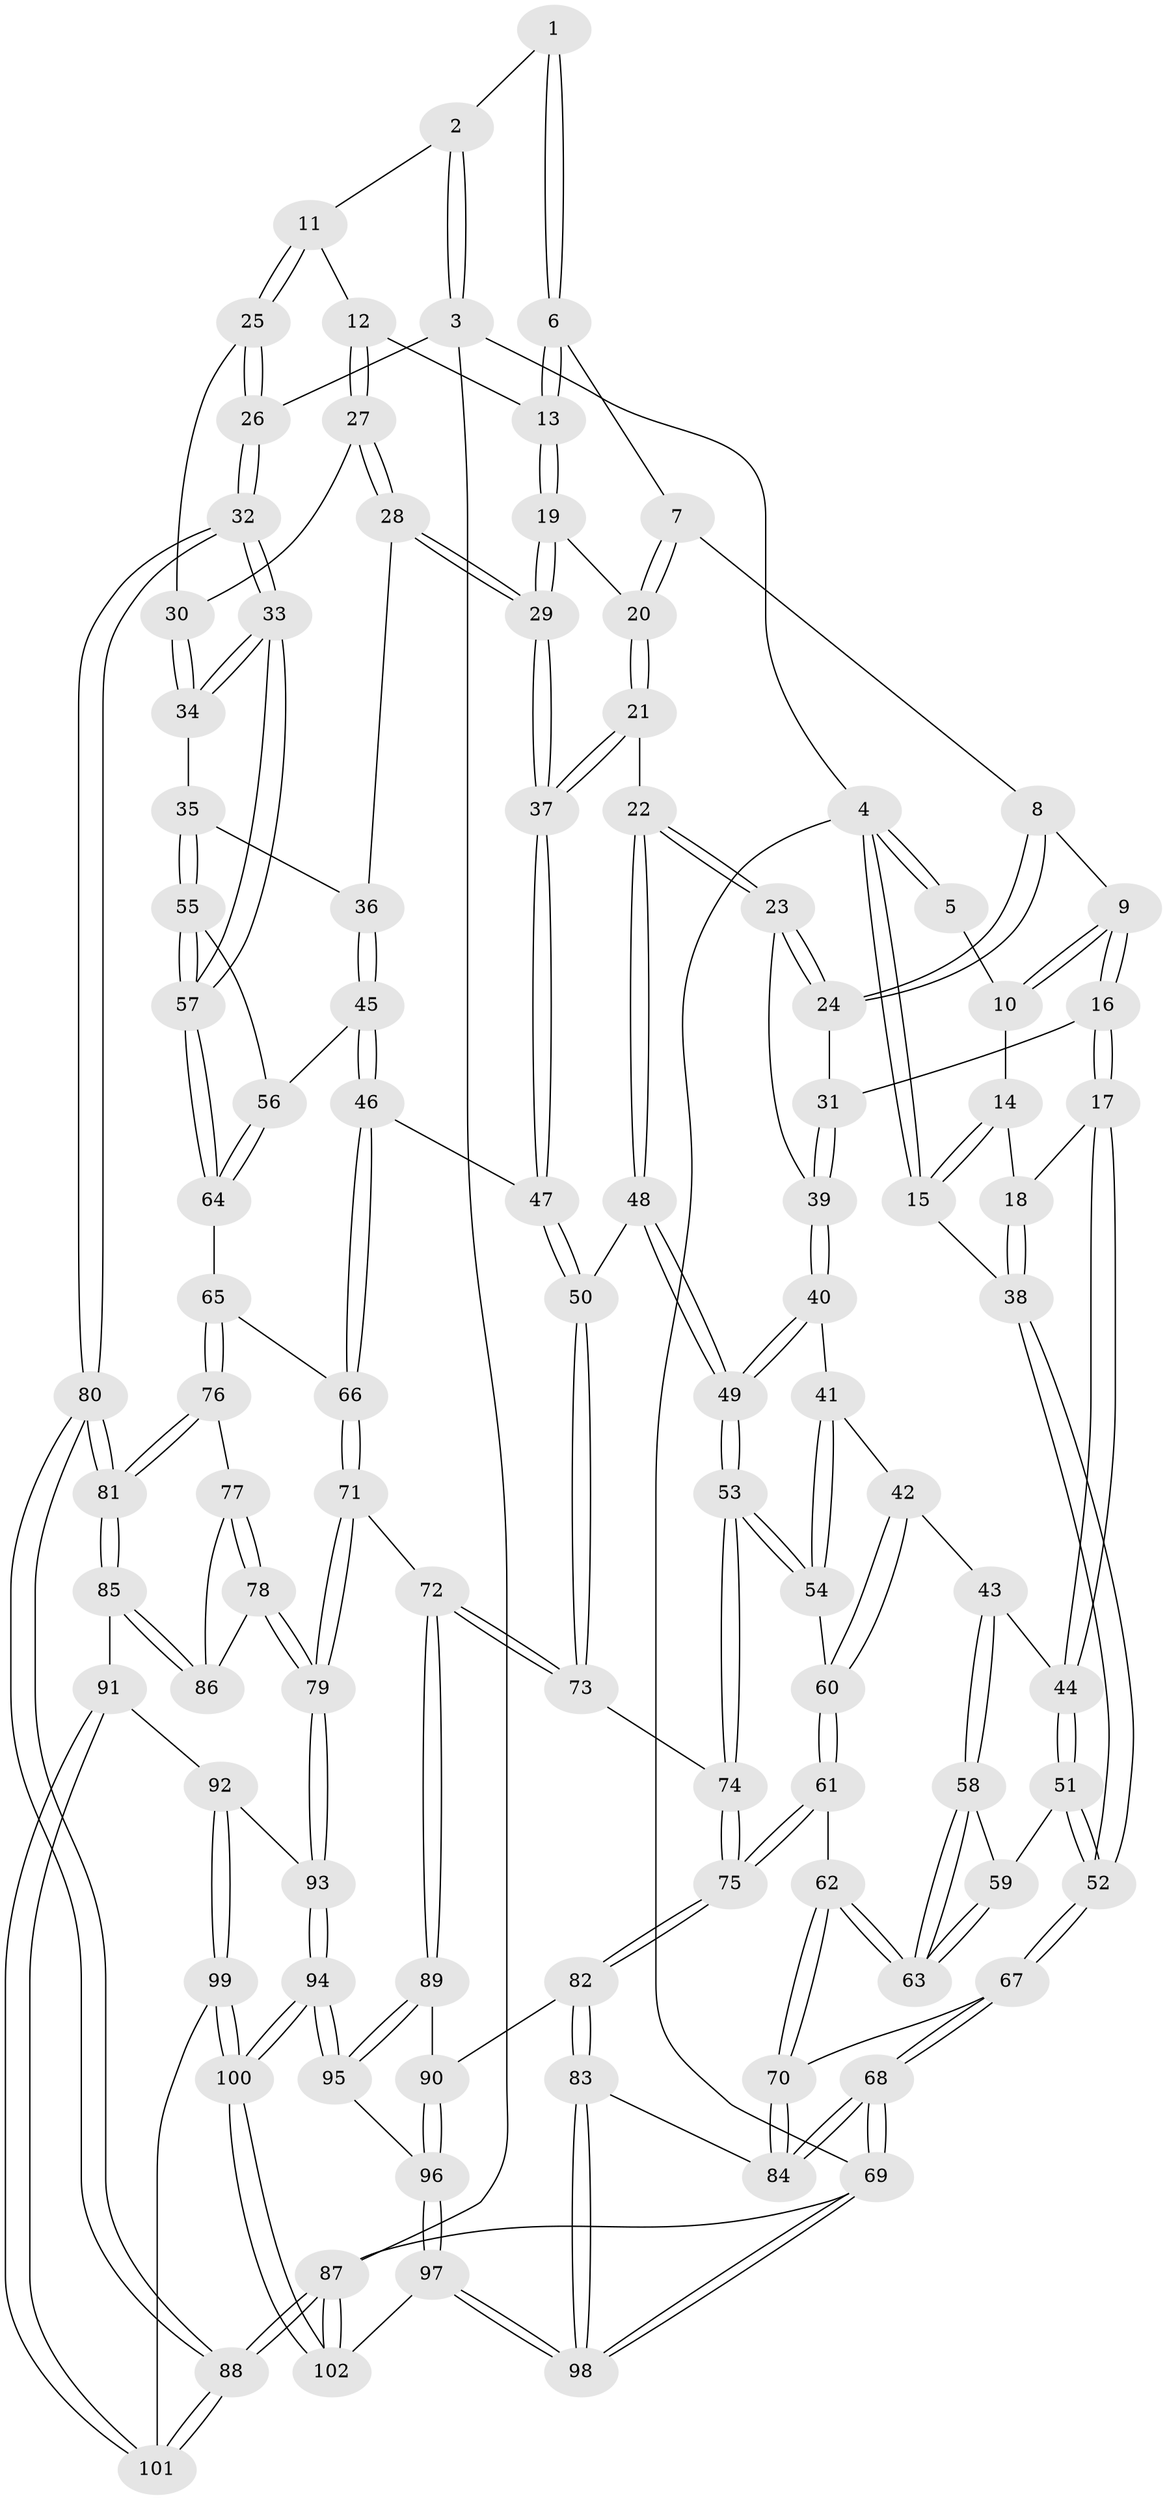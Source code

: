 // coarse degree distribution, {3: 0.18461538461538463, 4: 0.4, 7: 0.015384615384615385, 5: 0.3230769230769231, 6: 0.07692307692307693}
// Generated by graph-tools (version 1.1) at 2025/24/03/03/25 07:24:35]
// undirected, 102 vertices, 252 edges
graph export_dot {
graph [start="1"]
  node [color=gray90,style=filled];
  1 [pos="+0.637495280569221+0"];
  2 [pos="+0.8137328651950475+0"];
  3 [pos="+1+0"];
  4 [pos="+0+0"];
  5 [pos="+0.2363081453691163+0"];
  6 [pos="+0.6038492383074819+0"];
  7 [pos="+0.5500642614736785+0.03092934786468562"];
  8 [pos="+0.4595255902595022+0.09188369113763818"];
  9 [pos="+0.37010858661933904+0.10672015046620399"];
  10 [pos="+0.3123136054396268+0.02362228316037889"];
  11 [pos="+0.8501790194490664+0.06165232125156915"];
  12 [pos="+0.8498512378312962+0.0627594098524966"];
  13 [pos="+0.7043173625557564+0.12170410402596898"];
  14 [pos="+0.21777902856427922+0.09308193471037002"];
  15 [pos="+0+0"];
  16 [pos="+0.35824368637205184+0.14043065467135746"];
  17 [pos="+0.25193772379258084+0.23980137667378076"];
  18 [pos="+0.19054463826272044+0.175149678606566"];
  19 [pos="+0.6948981039470784+0.1500052794178796"];
  20 [pos="+0.6084229084097776+0.17751951540983105"];
  21 [pos="+0.6032438517675848+0.1959647640498034"];
  22 [pos="+0.5664166063691756+0.24573274429248804"];
  23 [pos="+0.5444054635904664+0.23518552988442487"];
  24 [pos="+0.5002398429263045+0.205960286681504"];
  25 [pos="+1+0.12588141022611088"];
  26 [pos="+1+0.11600861861083805"];
  27 [pos="+0.8486676493165729+0.16003861928796093"];
  28 [pos="+0.8013356704831882+0.22647781572989661"];
  29 [pos="+0.7819855213612537+0.23344584997453643"];
  30 [pos="+0.9262990463495521+0.1957062810388724"];
  31 [pos="+0.4215959623597064+0.22857786742938838"];
  32 [pos="+1+0.4012416932980835"];
  33 [pos="+1+0.39766221915227823"];
  34 [pos="+0.9385534203405397+0.22254071736322076"];
  35 [pos="+0.8878579733864714+0.31338672630199443"];
  36 [pos="+0.8262240502262489+0.25243054853987956"];
  37 [pos="+0.7473365037214674+0.27101891008020823"];
  38 [pos="+0+0.0648885343391268"];
  39 [pos="+0.41968920732988535+0.27393235391249954"];
  40 [pos="+0.4144182484517938+0.29618293166137805"];
  41 [pos="+0.4089738118613231+0.2975744377329936"];
  42 [pos="+0.27829677331398506+0.3186856958316822"];
  43 [pos="+0.2720602946183847+0.31473577183355617"];
  44 [pos="+0.2507588578882915+0.2890411236791488"];
  45 [pos="+0.8131253182627964+0.3871369216950392"];
  46 [pos="+0.773440780649611+0.389128246593223"];
  47 [pos="+0.7124753843409857+0.35383968973558055"];
  48 [pos="+0.5697639346550429+0.3177214642548357"];
  49 [pos="+0.5090838744521116+0.3680640020649534"];
  50 [pos="+0.6922254092279625+0.36201698684807343"];
  51 [pos="+0.08029824482493246+0.3441850033340945"];
  52 [pos="+0+0.3287611653013774"];
  53 [pos="+0.47840961407009347+0.47277588760131467"];
  54 [pos="+0.3863124272414182+0.4240647016568513"];
  55 [pos="+0.8894243317721595+0.31657631315902923"];
  56 [pos="+0.8412936842967569+0.3866146111920956"];
  57 [pos="+1+0.39751104454025343"];
  58 [pos="+0.22465491270870602+0.40454058625047834"];
  59 [pos="+0.133839833289098+0.4113903995040125"];
  60 [pos="+0.32050927353627334+0.39657816994303763"];
  61 [pos="+0.27752749017106015+0.5067178203720388"];
  62 [pos="+0.19137923522207792+0.5108087536048661"];
  63 [pos="+0.19077445631564346+0.5068192848419761"];
  64 [pos="+0.8960345645960895+0.4564195329007929"];
  65 [pos="+0.8569826402130372+0.5176385573203377"];
  66 [pos="+0.7891558394964912+0.5114164896805811"];
  67 [pos="+0+0.5392840080136421"];
  68 [pos="+0+0.7555363370542371"];
  69 [pos="+0+1"];
  70 [pos="+0.1280553066749138+0.5863622337863034"];
  71 [pos="+0.6744728491611308+0.5786489492982039"];
  72 [pos="+0.645338476048376+0.5629508685387431"];
  73 [pos="+0.6379490958176273+0.5572462790044802"];
  74 [pos="+0.4920254692826928+0.5388645876319247"];
  75 [pos="+0.41631436074996525+0.620315179239296"];
  76 [pos="+0.8666120298596499+0.5370279327088753"];
  77 [pos="+0.8535674239673848+0.562483720375392"];
  78 [pos="+0.7530141989353746+0.6340228647275741"];
  79 [pos="+0.70735951733198+0.6339398510735572"];
  80 [pos="+1+0.7070710807854415"];
  81 [pos="+1+0.7004412854603842"];
  82 [pos="+0.40520589596490914+0.6542248278985358"];
  83 [pos="+0.21974420714695972+0.7284788687067498"];
  84 [pos="+0.21599586618322014+0.7247538217803592"];
  85 [pos="+0.9565103105292107+0.7255290400267537"];
  86 [pos="+0.8328737511019607+0.6446254436778266"];
  87 [pos="+1+1"];
  88 [pos="+1+0.8872967096569815"];
  89 [pos="+0.5520573910029769+0.7752642686155876"];
  90 [pos="+0.41035930408141613+0.6629241537838849"];
  91 [pos="+0.8966990894680761+0.7615951154059719"];
  92 [pos="+0.8209104855994623+0.7751783980496539"];
  93 [pos="+0.7120261662840516+0.7179183565976328"];
  94 [pos="+0.6093012481432338+0.8351251346871562"];
  95 [pos="+0.5876551539428816+0.8212407777150332"];
  96 [pos="+0.405826193613509+0.8721451326807779"];
  97 [pos="+0.20809448728874894+1"];
  98 [pos="+0.14374441375995442+1"];
  99 [pos="+0.6893127974281054+1"];
  100 [pos="+0.6816732662580867+1"];
  101 [pos="+0.8732064711286537+0.9245853011182321"];
  102 [pos="+0.6756036235750369+1"];
  1 -- 2;
  1 -- 6;
  1 -- 6;
  2 -- 3;
  2 -- 3;
  2 -- 11;
  3 -- 4;
  3 -- 26;
  3 -- 87;
  4 -- 5;
  4 -- 5;
  4 -- 15;
  4 -- 15;
  4 -- 69;
  5 -- 10;
  6 -- 7;
  6 -- 13;
  6 -- 13;
  7 -- 8;
  7 -- 20;
  7 -- 20;
  8 -- 9;
  8 -- 24;
  8 -- 24;
  9 -- 10;
  9 -- 10;
  9 -- 16;
  9 -- 16;
  10 -- 14;
  11 -- 12;
  11 -- 25;
  11 -- 25;
  12 -- 13;
  12 -- 27;
  12 -- 27;
  13 -- 19;
  13 -- 19;
  14 -- 15;
  14 -- 15;
  14 -- 18;
  15 -- 38;
  16 -- 17;
  16 -- 17;
  16 -- 31;
  17 -- 18;
  17 -- 44;
  17 -- 44;
  18 -- 38;
  18 -- 38;
  19 -- 20;
  19 -- 29;
  19 -- 29;
  20 -- 21;
  20 -- 21;
  21 -- 22;
  21 -- 37;
  21 -- 37;
  22 -- 23;
  22 -- 23;
  22 -- 48;
  22 -- 48;
  23 -- 24;
  23 -- 24;
  23 -- 39;
  24 -- 31;
  25 -- 26;
  25 -- 26;
  25 -- 30;
  26 -- 32;
  26 -- 32;
  27 -- 28;
  27 -- 28;
  27 -- 30;
  28 -- 29;
  28 -- 29;
  28 -- 36;
  29 -- 37;
  29 -- 37;
  30 -- 34;
  30 -- 34;
  31 -- 39;
  31 -- 39;
  32 -- 33;
  32 -- 33;
  32 -- 80;
  32 -- 80;
  33 -- 34;
  33 -- 34;
  33 -- 57;
  33 -- 57;
  34 -- 35;
  35 -- 36;
  35 -- 55;
  35 -- 55;
  36 -- 45;
  36 -- 45;
  37 -- 47;
  37 -- 47;
  38 -- 52;
  38 -- 52;
  39 -- 40;
  39 -- 40;
  40 -- 41;
  40 -- 49;
  40 -- 49;
  41 -- 42;
  41 -- 54;
  41 -- 54;
  42 -- 43;
  42 -- 60;
  42 -- 60;
  43 -- 44;
  43 -- 58;
  43 -- 58;
  44 -- 51;
  44 -- 51;
  45 -- 46;
  45 -- 46;
  45 -- 56;
  46 -- 47;
  46 -- 66;
  46 -- 66;
  47 -- 50;
  47 -- 50;
  48 -- 49;
  48 -- 49;
  48 -- 50;
  49 -- 53;
  49 -- 53;
  50 -- 73;
  50 -- 73;
  51 -- 52;
  51 -- 52;
  51 -- 59;
  52 -- 67;
  52 -- 67;
  53 -- 54;
  53 -- 54;
  53 -- 74;
  53 -- 74;
  54 -- 60;
  55 -- 56;
  55 -- 57;
  55 -- 57;
  56 -- 64;
  56 -- 64;
  57 -- 64;
  57 -- 64;
  58 -- 59;
  58 -- 63;
  58 -- 63;
  59 -- 63;
  59 -- 63;
  60 -- 61;
  60 -- 61;
  61 -- 62;
  61 -- 75;
  61 -- 75;
  62 -- 63;
  62 -- 63;
  62 -- 70;
  62 -- 70;
  64 -- 65;
  65 -- 66;
  65 -- 76;
  65 -- 76;
  66 -- 71;
  66 -- 71;
  67 -- 68;
  67 -- 68;
  67 -- 70;
  68 -- 69;
  68 -- 69;
  68 -- 84;
  68 -- 84;
  69 -- 98;
  69 -- 98;
  69 -- 87;
  70 -- 84;
  70 -- 84;
  71 -- 72;
  71 -- 79;
  71 -- 79;
  72 -- 73;
  72 -- 73;
  72 -- 89;
  72 -- 89;
  73 -- 74;
  74 -- 75;
  74 -- 75;
  75 -- 82;
  75 -- 82;
  76 -- 77;
  76 -- 81;
  76 -- 81;
  77 -- 78;
  77 -- 78;
  77 -- 86;
  78 -- 79;
  78 -- 79;
  78 -- 86;
  79 -- 93;
  79 -- 93;
  80 -- 81;
  80 -- 81;
  80 -- 88;
  80 -- 88;
  81 -- 85;
  81 -- 85;
  82 -- 83;
  82 -- 83;
  82 -- 90;
  83 -- 84;
  83 -- 98;
  83 -- 98;
  85 -- 86;
  85 -- 86;
  85 -- 91;
  87 -- 88;
  87 -- 88;
  87 -- 102;
  87 -- 102;
  88 -- 101;
  88 -- 101;
  89 -- 90;
  89 -- 95;
  89 -- 95;
  90 -- 96;
  90 -- 96;
  91 -- 92;
  91 -- 101;
  91 -- 101;
  92 -- 93;
  92 -- 99;
  92 -- 99;
  93 -- 94;
  93 -- 94;
  94 -- 95;
  94 -- 95;
  94 -- 100;
  94 -- 100;
  95 -- 96;
  96 -- 97;
  96 -- 97;
  97 -- 98;
  97 -- 98;
  97 -- 102;
  99 -- 100;
  99 -- 100;
  99 -- 101;
  100 -- 102;
  100 -- 102;
}
